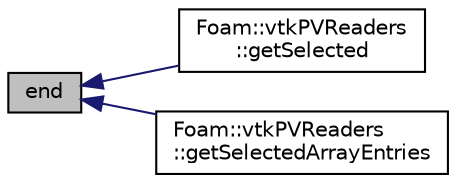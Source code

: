 digraph "end"
{
  bgcolor="transparent";
  edge [fontname="Helvetica",fontsize="10",labelfontname="Helvetica",labelfontsize="10"];
  node [fontname="Helvetica",fontsize="10",shape=record];
  rankdir="LR";
  Node1 [label="end",height=0.2,width=0.4,color="black", fillcolor="grey75", style="filled", fontcolor="black"];
  Node1 -> Node2 [dir="back",color="midnightblue",fontsize="10",style="solid",fontname="Helvetica"];
  Node2 [label="Foam::vtkPVReaders\l::getSelected",height=0.2,width=0.4,color="black",URL="$a11075.html#afd46ec079f14b850972d32e70a331e03",tooltip="Retrieve a sub-list of the current selections. "];
  Node1 -> Node3 [dir="back",color="midnightblue",fontsize="10",style="solid",fontname="Helvetica"];
  Node3 [label="Foam::vtkPVReaders\l::getSelectedArrayEntries",height=0.2,width=0.4,color="black",URL="$a11075.html#a0e9e525b3998e2531705384a05bb725b",tooltip="Retrieve a sub-list of the current selections. "];
}
